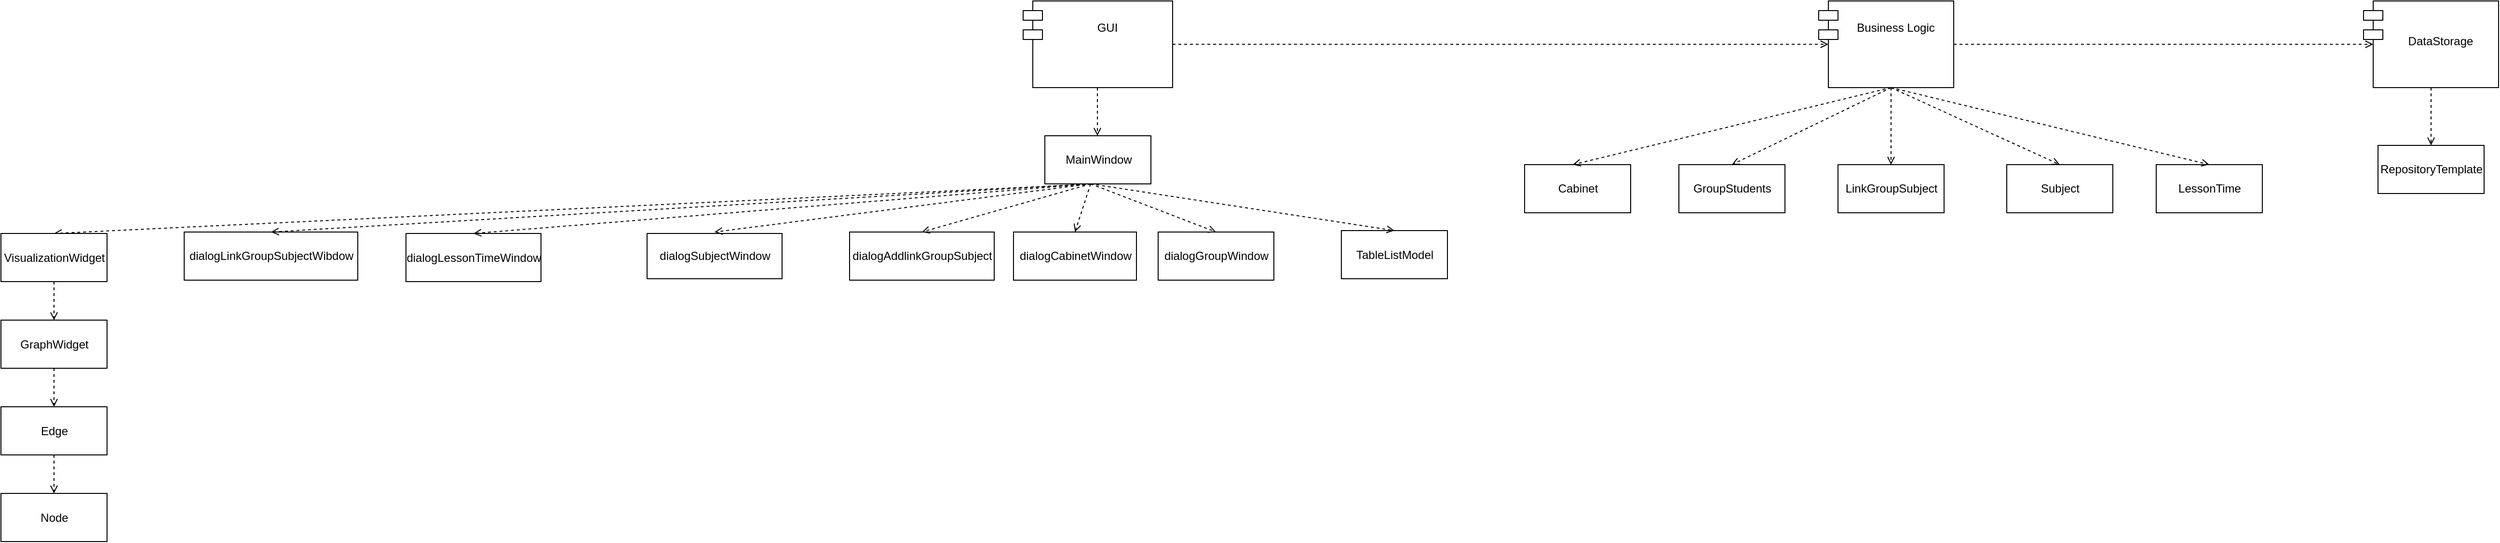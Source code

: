 <mxfile version="13.0.5" type="google"><diagram name="Page-1" id="e7e014a7-5840-1c2e-5031-d8a46d1fe8dd"><mxGraphModel dx="2673" dy="645" grid="1" gridSize="10" guides="1" tooltips="1" connect="1" arrows="1" fold="1" page="1" pageScale="1" pageWidth="1169" pageHeight="826" background="#ffffff" math="0" shadow="0"><root><mxCell id="0"/><mxCell id="1" parent="0"/><mxCell id="20" value="" style="endArrow=open;strokeColor=#FF0000;endFill=1;rounded=0" parent="1" edge="1"><mxGeometry relative="1" as="geometry"><mxPoint x="334.5" y="478" as="sourcePoint"/></mxGeometry></mxCell><mxCell id="MyHntClB7qY4l7SeoUQI-41" value="&#10;Business Logic" style="shape=module;align=left;spacingLeft=20;align=center;verticalAlign=top;" parent="1" vertex="1"><mxGeometry x="1035" y="120" width="140" height="90" as="geometry"/></mxCell><mxCell id="MyHntClB7qY4l7SeoUQI-49" value="Cabinet" style="html=1;" parent="1" vertex="1"><mxGeometry x="730" y="290" width="110" height="50" as="geometry"/></mxCell><mxCell id="MyHntClB7qY4l7SeoUQI-50" value="GroupStudents" style="html=1;" parent="1" vertex="1"><mxGeometry x="890" y="290" width="110" height="50" as="geometry"/></mxCell><mxCell id="MyHntClB7qY4l7SeoUQI-51" value="LinkGroupSubject" style="html=1;" parent="1" vertex="1"><mxGeometry x="1055" y="290" width="110" height="50" as="geometry"/></mxCell><mxCell id="MyHntClB7qY4l7SeoUQI-52" value="Subject" style="html=1;" parent="1" vertex="1"><mxGeometry x="1230" y="290" width="110" height="50" as="geometry"/></mxCell><mxCell id="MyHntClB7qY4l7SeoUQI-53" value="LessonTime" style="html=1;" parent="1" vertex="1"><mxGeometry x="1385" y="290" width="110" height="50" as="geometry"/></mxCell><mxCell id="MyHntClB7qY4l7SeoUQI-54" value="" style="endArrow=open;dashed=1;html=1;exitX=0.5;exitY=1;exitDx=0;exitDy=0;entryX=0.5;entryY=0;entryDx=0;entryDy=0;" parent="1" edge="1"><mxGeometry width="50" height="50" relative="1" as="geometry"><mxPoint x="1110" y="210" as="sourcePoint"/><mxPoint x="780" y="290" as="targetPoint"/></mxGeometry></mxCell><mxCell id="MyHntClB7qY4l7SeoUQI-55" value="" style="endArrow=open;dashed=1;html=1;entryX=0.5;entryY=0;entryDx=0;entryDy=0;" parent="1" target="MyHntClB7qY4l7SeoUQI-50" edge="1"><mxGeometry width="50" height="50" relative="1" as="geometry"><mxPoint x="1110" y="210" as="sourcePoint"/><mxPoint x="1130" y="180" as="targetPoint"/></mxGeometry></mxCell><mxCell id="MyHntClB7qY4l7SeoUQI-56" value="" style="endArrow=open;dashed=1;html=1;exitX=0.5;exitY=1;exitDx=0;exitDy=0;" parent="1" target="MyHntClB7qY4l7SeoUQI-51" edge="1"><mxGeometry width="50" height="50" relative="1" as="geometry"><mxPoint x="1110" y="210" as="sourcePoint"/><mxPoint x="1140" y="190" as="targetPoint"/></mxGeometry></mxCell><mxCell id="MyHntClB7qY4l7SeoUQI-57" value="" style="endArrow=open;dashed=1;html=1;exitX=0.5;exitY=1;exitDx=0;exitDy=0;entryX=0.5;entryY=0;entryDx=0;entryDy=0;" parent="1" target="MyHntClB7qY4l7SeoUQI-52" edge="1"><mxGeometry width="50" height="50" relative="1" as="geometry"><mxPoint x="1110" y="210" as="sourcePoint"/><mxPoint x="1150" y="200" as="targetPoint"/></mxGeometry></mxCell><mxCell id="MyHntClB7qY4l7SeoUQI-58" value="" style="endArrow=open;dashed=1;html=1;entryX=0.5;entryY=0;entryDx=0;entryDy=0;" parent="1" target="MyHntClB7qY4l7SeoUQI-53" edge="1"><mxGeometry width="50" height="50" relative="1" as="geometry"><mxPoint x="1110" y="210" as="sourcePoint"/><mxPoint x="1160" y="210" as="targetPoint"/></mxGeometry></mxCell><mxCell id="MyHntClB7qY4l7SeoUQI-59" value="&#10;GUI&#10;&#10;&#10;" style="shape=module;align=left;spacingLeft=20;align=center;verticalAlign=top;" parent="1" vertex="1"><mxGeometry x="210" y="120" width="155" height="90" as="geometry"/></mxCell><mxCell id="tGkDSJ7ojOU-gSvhf0Y8-20" value="MainWindow" style="html=1;" vertex="1" parent="1"><mxGeometry x="232.5" y="260" width="110" height="50" as="geometry"/></mxCell><mxCell id="tGkDSJ7ojOU-gSvhf0Y8-22" value="TableListModel" style="html=1;" vertex="1" parent="1"><mxGeometry x="540" y="358.5" width="110" height="50" as="geometry"/></mxCell><mxCell id="tGkDSJ7ojOU-gSvhf0Y8-23" value="" style="endArrow=open;dashed=1;html=1;" edge="1" parent="1"><mxGeometry width="50" height="50" relative="1" as="geometry"><mxPoint x="287" y="210" as="sourcePoint"/><mxPoint x="287" y="260" as="targetPoint"/></mxGeometry></mxCell><mxCell id="tGkDSJ7ojOU-gSvhf0Y8-24" value="" style="endArrow=open;dashed=1;html=1;exitX=1;exitY=0.5;exitDx=0;exitDy=0;entryX=0;entryY=0.5;entryDx=10;entryDy=0;entryPerimeter=0;" edge="1" parent="1" source="MyHntClB7qY4l7SeoUQI-59" target="MyHntClB7qY4l7SeoUQI-41"><mxGeometry width="50" height="50" relative="1" as="geometry"><mxPoint x="297" y="220" as="sourcePoint"/><mxPoint x="297" y="270" as="targetPoint"/></mxGeometry></mxCell><mxCell id="tGkDSJ7ojOU-gSvhf0Y8-26" value="" style="endArrow=open;dashed=1;html=1;exitX=1;exitY=0.5;exitDx=0;exitDy=0;entryX=0;entryY=0.5;entryDx=10;entryDy=0;entryPerimeter=0;" edge="1" parent="1" source="MyHntClB7qY4l7SeoUQI-41" target="tGkDSJ7ojOU-gSvhf0Y8-44"><mxGeometry width="50" height="50" relative="1" as="geometry"><mxPoint x="1115" y="220" as="sourcePoint"/><mxPoint x="1780" y="165" as="targetPoint"/></mxGeometry></mxCell><mxCell id="tGkDSJ7ojOU-gSvhf0Y8-28" value="" style="endArrow=open;dashed=1;html=1;entryX=0.5;entryY=0;entryDx=0;entryDy=0;" edge="1" parent="1" target="tGkDSJ7ojOU-gSvhf0Y8-38"><mxGeometry width="50" height="50" relative="1" as="geometry"><mxPoint x="287" y="310" as="sourcePoint"/><mxPoint x="287" y="360" as="targetPoint"/></mxGeometry></mxCell><mxCell id="tGkDSJ7ojOU-gSvhf0Y8-31" value="GraphWidget" style="html=1;" vertex="1" parent="1"><mxGeometry x="-850" y="451.5" width="110" height="50" as="geometry"/></mxCell><mxCell id="tGkDSJ7ojOU-gSvhf0Y8-32" value="Edge" style="html=1;" vertex="1" parent="1"><mxGeometry x="-850" y="541.5" width="110" height="50" as="geometry"/></mxCell><mxCell id="tGkDSJ7ojOU-gSvhf0Y8-33" value="" style="endArrow=open;dashed=1;html=1;entryX=0.5;entryY=0;entryDx=0;entryDy=0;" edge="1" parent="1" target="tGkDSJ7ojOU-gSvhf0Y8-22"><mxGeometry width="50" height="50" relative="1" as="geometry"><mxPoint x="280" y="310" as="sourcePoint"/><mxPoint x="195" y="370" as="targetPoint"/></mxGeometry></mxCell><mxCell id="tGkDSJ7ojOU-gSvhf0Y8-34" value="" style="endArrow=open;dashed=1;html=1;entryX=0.5;entryY=0;entryDx=0;entryDy=0;exitX=0.5;exitY=1;exitDx=0;exitDy=0;" edge="1" parent="1" source="tGkDSJ7ojOU-gSvhf0Y8-31" target="tGkDSJ7ojOU-gSvhf0Y8-32"><mxGeometry width="50" height="50" relative="1" as="geometry"><mxPoint x="-463" y="321.5" as="sourcePoint"/><mxPoint x="-565" y="371.5" as="targetPoint"/></mxGeometry></mxCell><mxCell id="tGkDSJ7ojOU-gSvhf0Y8-36" value="Node" style="html=1;" vertex="1" parent="1"><mxGeometry x="-850" y="631.5" width="110" height="50" as="geometry"/></mxCell><mxCell id="tGkDSJ7ojOU-gSvhf0Y8-37" value="" style="endArrow=open;dashed=1;html=1;exitX=0.5;exitY=1;exitDx=0;exitDy=0;" edge="1" parent="1" source="tGkDSJ7ojOU-gSvhf0Y8-32" target="tGkDSJ7ojOU-gSvhf0Y8-36"><mxGeometry width="50" height="50" relative="1" as="geometry"><mxPoint x="-752.5" y="421.5" as="sourcePoint"/><mxPoint x="-752.5" y="461.5" as="targetPoint"/></mxGeometry></mxCell><mxCell id="tGkDSJ7ojOU-gSvhf0Y8-38" value="VisualizationWidget" style="html=1;" vertex="1" parent="1"><mxGeometry x="-850" y="361.5" width="110" height="50" as="geometry"/></mxCell><mxCell id="tGkDSJ7ojOU-gSvhf0Y8-40" value="" style="endArrow=open;dashed=1;html=1;entryX=0.5;entryY=0;entryDx=0;entryDy=0;exitX=0.5;exitY=1;exitDx=0;exitDy=0;" edge="1" parent="1" source="tGkDSJ7ojOU-gSvhf0Y8-38" target="tGkDSJ7ojOU-gSvhf0Y8-31"><mxGeometry width="50" height="50" relative="1" as="geometry"><mxPoint x="-643" y="321.5" as="sourcePoint"/><mxPoint x="-785" y="371.5" as="targetPoint"/></mxGeometry></mxCell><mxCell id="tGkDSJ7ojOU-gSvhf0Y8-43" value="RepositoryTemplate" style="html=1;" vertex="1" parent="1"><mxGeometry x="1615" y="270" width="110" height="50" as="geometry"/></mxCell><mxCell id="tGkDSJ7ojOU-gSvhf0Y8-44" value="&#10;&#10;DataStorage" style="shape=module;align=left;spacingLeft=20;align=center;verticalAlign=top;" vertex="1" parent="1"><mxGeometry x="1600" y="120" width="140" height="90" as="geometry"/></mxCell><mxCell id="tGkDSJ7ojOU-gSvhf0Y8-45" value="" style="endArrow=open;dashed=1;html=1;exitX=0.5;exitY=1;exitDx=0;exitDy=0;" edge="1" parent="1" source="tGkDSJ7ojOU-gSvhf0Y8-44" target="tGkDSJ7ojOU-gSvhf0Y8-43"><mxGeometry width="50" height="50" relative="1" as="geometry"><mxPoint x="1385" y="220" as="sourcePoint"/><mxPoint x="1385" y="280" as="targetPoint"/></mxGeometry></mxCell><mxCell id="tGkDSJ7ojOU-gSvhf0Y8-46" value="dialogAddlinkGroupSubject" style="html=1;" vertex="1" parent="1"><mxGeometry x="30" y="360" width="150" height="50" as="geometry"/></mxCell><mxCell id="tGkDSJ7ojOU-gSvhf0Y8-47" value="dialogCabinetWindow" style="html=1;" vertex="1" parent="1"><mxGeometry x="200" y="360" width="127.5" height="50" as="geometry"/></mxCell><mxCell id="tGkDSJ7ojOU-gSvhf0Y8-48" value="dialogGroupWindow" style="html=1;" vertex="1" parent="1"><mxGeometry x="350" y="360" width="120" height="50" as="geometry"/></mxCell><mxCell id="tGkDSJ7ojOU-gSvhf0Y8-49" value="dialogLessonTimeWindow" style="html=1;" vertex="1" parent="1"><mxGeometry x="-430" y="361.5" width="140" height="50" as="geometry"/></mxCell><mxCell id="tGkDSJ7ojOU-gSvhf0Y8-50" value="dialogSubjectWindow" style="html=1;" vertex="1" parent="1"><mxGeometry x="-180" y="361.5" width="140" height="47" as="geometry"/></mxCell><mxCell id="tGkDSJ7ojOU-gSvhf0Y8-51" value="dialogLinkGroupSubjectWibdow" style="html=1;" vertex="1" parent="1"><mxGeometry x="-660" y="360" width="180" height="50" as="geometry"/></mxCell><mxCell id="tGkDSJ7ojOU-gSvhf0Y8-54" value="" style="endArrow=open;dashed=1;html=1;entryX=0.5;entryY=0;entryDx=0;entryDy=0;" edge="1" parent="1"><mxGeometry width="50" height="50" relative="1" as="geometry"><mxPoint x="280" y="310" as="sourcePoint"/><mxPoint x="-110" y="360" as="targetPoint"/></mxGeometry></mxCell><mxCell id="tGkDSJ7ojOU-gSvhf0Y8-55" value="" style="endArrow=open;dashed=1;html=1;entryX=0.5;entryY=0;entryDx=0;entryDy=0;" edge="1" parent="1" target="tGkDSJ7ojOU-gSvhf0Y8-46"><mxGeometry width="50" height="50" relative="1" as="geometry"><mxPoint x="280" y="310" as="sourcePoint"/><mxPoint x="-325" y="380" as="targetPoint"/></mxGeometry></mxCell><mxCell id="tGkDSJ7ojOU-gSvhf0Y8-56" value="" style="endArrow=open;dashed=1;html=1;entryX=0.5;entryY=0;entryDx=0;entryDy=0;" edge="1" parent="1" target="tGkDSJ7ojOU-gSvhf0Y8-47"><mxGeometry width="50" height="50" relative="1" as="geometry"><mxPoint x="280" y="310" as="sourcePoint"/><mxPoint x="115" y="370" as="targetPoint"/></mxGeometry></mxCell><mxCell id="tGkDSJ7ojOU-gSvhf0Y8-58" value="" style="endArrow=open;dashed=1;html=1;entryX=0.5;entryY=0;entryDx=0;entryDy=0;" edge="1" parent="1" target="tGkDSJ7ojOU-gSvhf0Y8-48"><mxGeometry width="50" height="50" relative="1" as="geometry"><mxPoint x="280" y="310" as="sourcePoint"/><mxPoint x="273.75" y="370" as="targetPoint"/></mxGeometry></mxCell><mxCell id="tGkDSJ7ojOU-gSvhf0Y8-59" value="" style="endArrow=open;dashed=1;html=1;entryX=0.5;entryY=0;entryDx=0;entryDy=0;" edge="1" parent="1" target="tGkDSJ7ojOU-gSvhf0Y8-49"><mxGeometry width="50" height="50" relative="1" as="geometry"><mxPoint x="280" y="310" as="sourcePoint"/><mxPoint x="-100" y="370" as="targetPoint"/></mxGeometry></mxCell><mxCell id="tGkDSJ7ojOU-gSvhf0Y8-60" value="" style="endArrow=open;dashed=1;html=1;entryX=0.5;entryY=0;entryDx=0;entryDy=0;" edge="1" parent="1" target="tGkDSJ7ojOU-gSvhf0Y8-51"><mxGeometry width="50" height="50" relative="1" as="geometry"><mxPoint x="280" y="310" as="sourcePoint"/><mxPoint x="-350" y="371.5" as="targetPoint"/></mxGeometry></mxCell></root></mxGraphModel></diagram></mxfile>